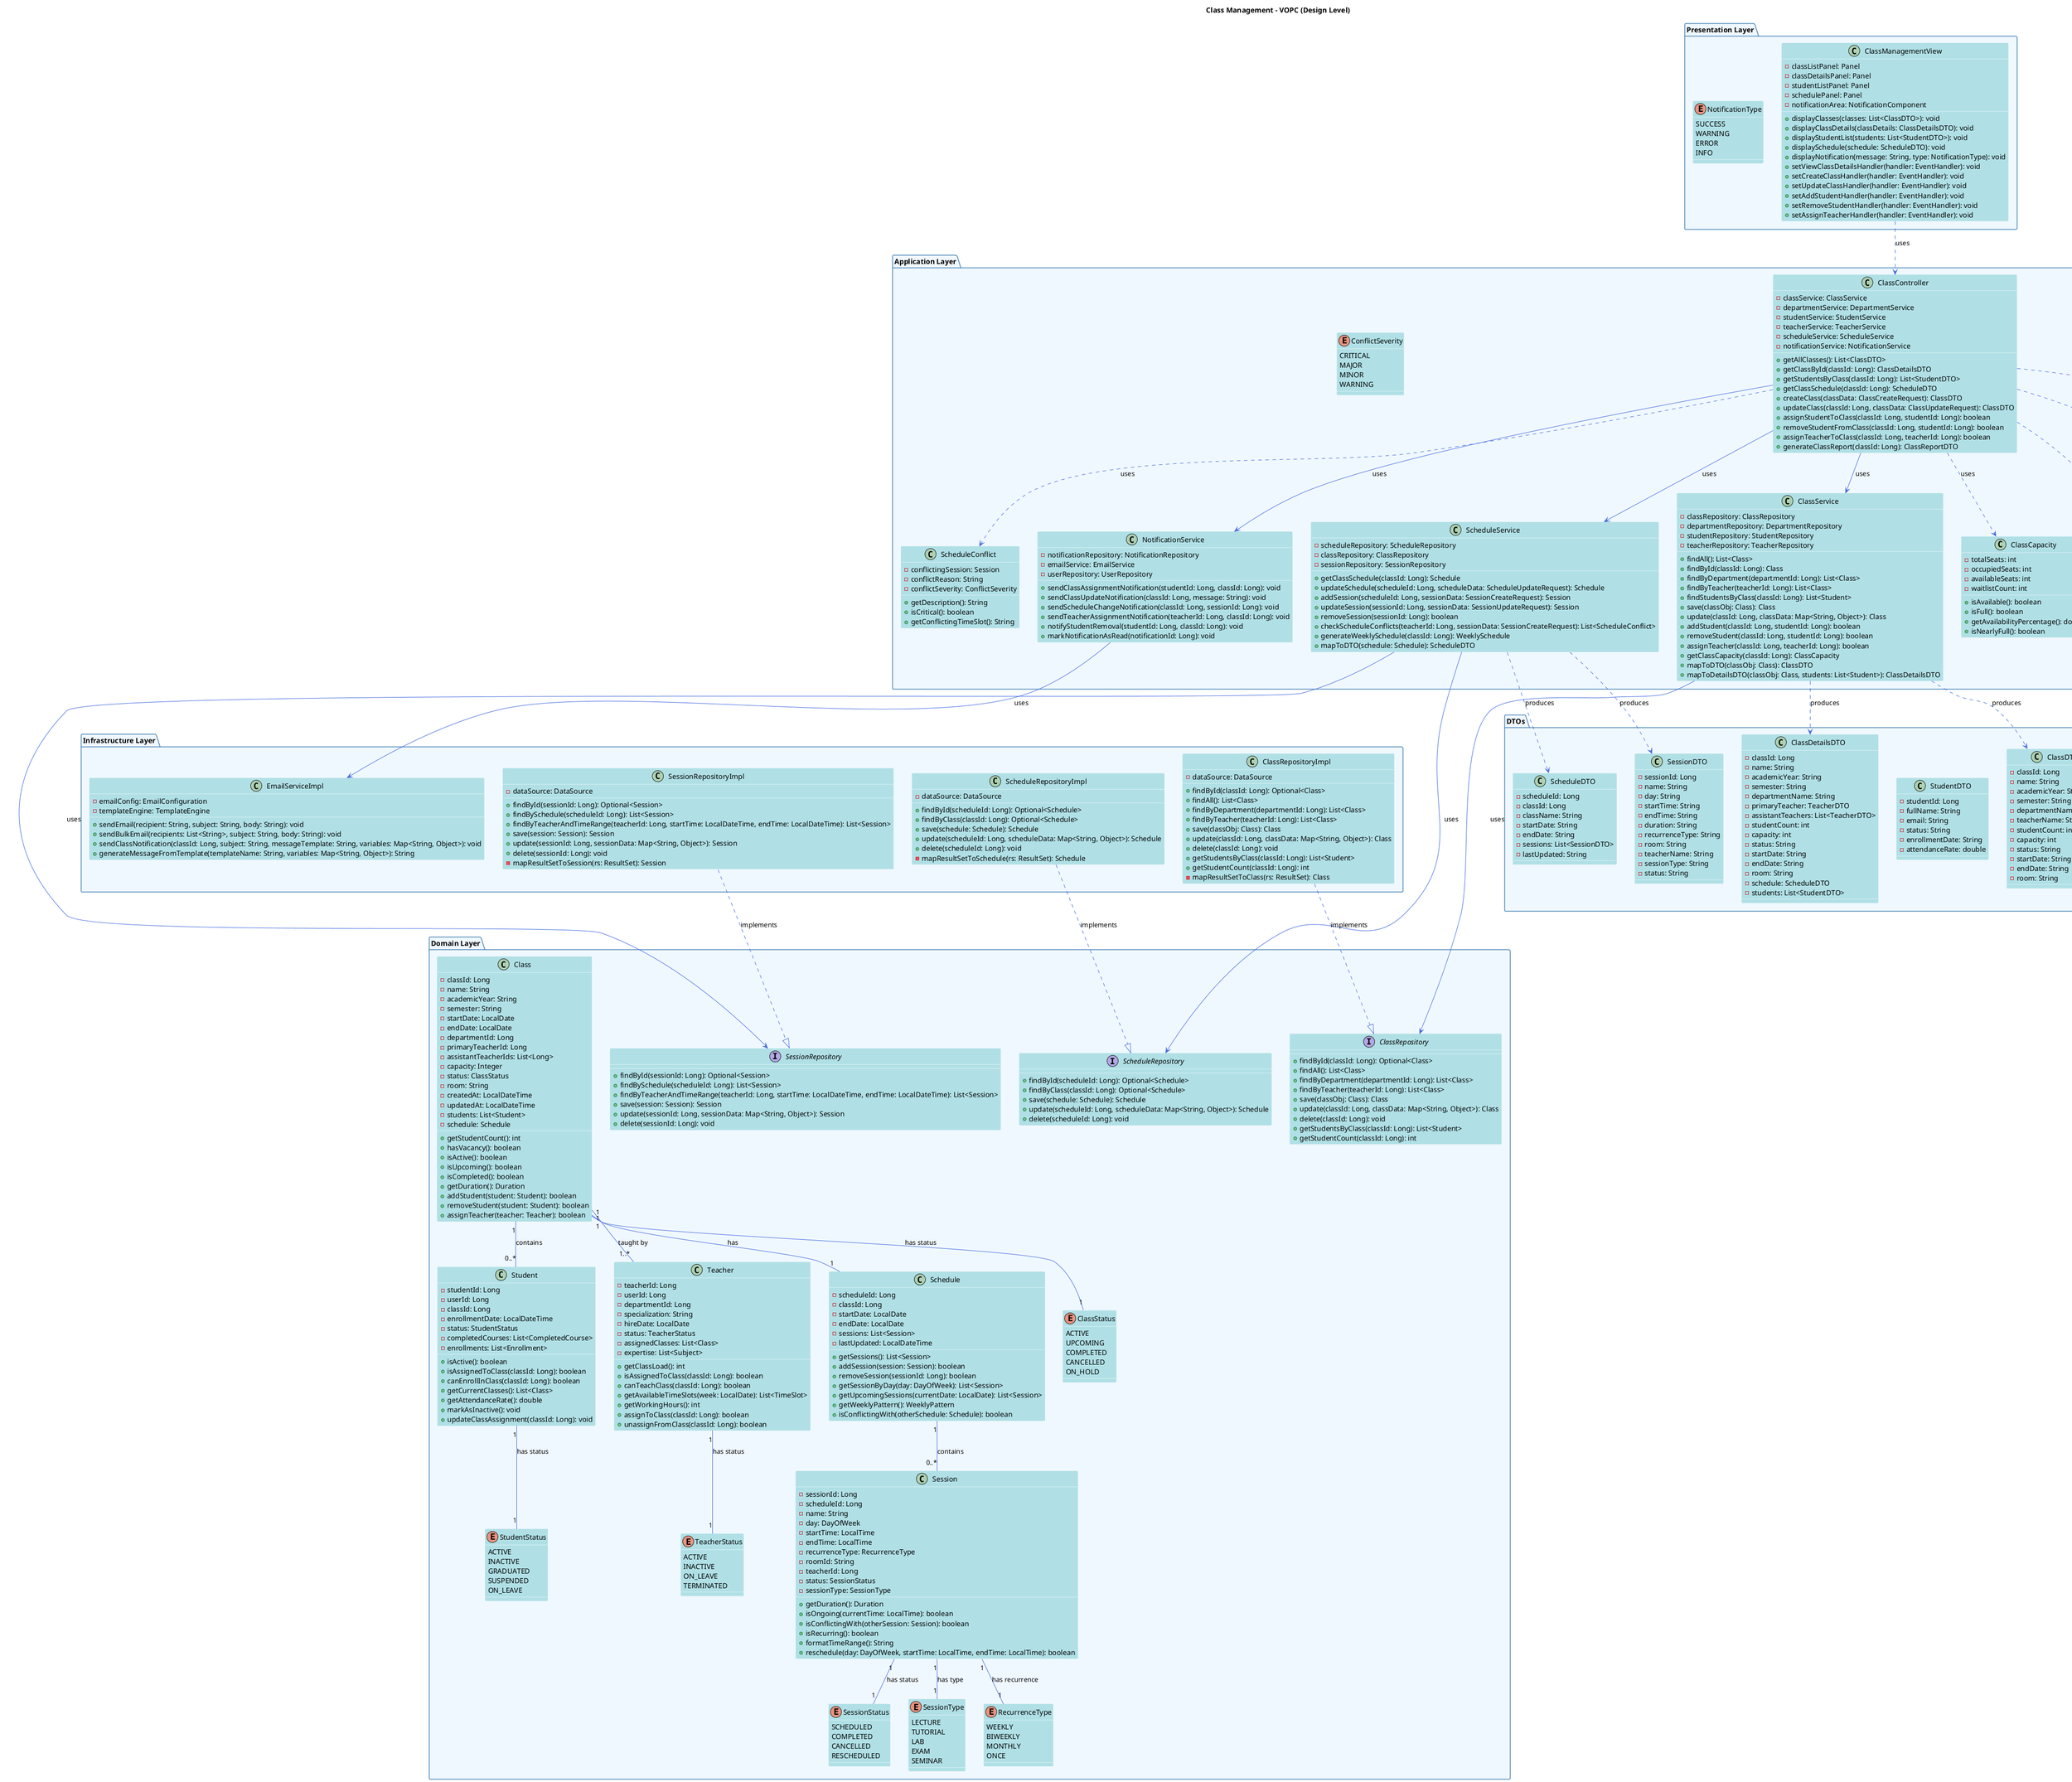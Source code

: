 @startuml
title Class Management - VOPC (Design Level)

skinparam class {
  BackgroundColor PowderBlue
  ArrowColor RoyalBlue
  BorderColor NavyBlue
}

skinparam package {
  BackgroundColor AliceBlue
  BorderColor SteelBlue
}

package "Presentation Layer" {
  class "ClassManagementView" as CMV {
    - classListPanel: Panel
    - classDetailsPanel: Panel
    - studentListPanel: Panel
    - schedulePanel: Panel
    - notificationArea: NotificationComponent
    + displayClasses(classes: List<ClassDTO>): void
    + displayClassDetails(classDetails: ClassDetailsDTO): void
    + displayStudentList(students: List<StudentDTO>): void
    + displaySchedule(schedule: ScheduleDTO): void
    + displayNotification(message: String, type: NotificationType): void
    + setViewClassDetailsHandler(handler: EventHandler): void
    + setCreateClassHandler(handler: EventHandler): void
    + setUpdateClassHandler(handler: EventHandler): void
    + setAddStudentHandler(handler: EventHandler): void
    + setRemoveStudentHandler(handler: EventHandler): void
    + setAssignTeacherHandler(handler: EventHandler): void
  }
  
  enum "NotificationType" as NT {
    SUCCESS
    WARNING
    ERROR
    INFO
  }
}

package "Application Layer" {
  class "ClassController" as CC {
    - classService: ClassService
    - departmentService: DepartmentService
    - studentService: StudentService
    - teacherService: TeacherService
    - scheduleService: ScheduleService
    - notificationService: NotificationService
    + getAllClasses(): List<ClassDTO>
    + getClassById(classId: Long): ClassDetailsDTO
    + getStudentsByClass(classId: Long): List<StudentDTO>
    + getClassSchedule(classId: Long): ScheduleDTO
    + createClass(classData: ClassCreateRequest): ClassDTO
    + updateClass(classId: Long, classData: ClassUpdateRequest): ClassDTO
    + assignStudentToClass(classId: Long, studentId: Long): boolean
    + removeStudentFromClass(classId: Long, studentId: Long): boolean
    + assignTeacherToClass(classId: Long, teacherId: Long): boolean
    + generateClassReport(classId: Long): ClassReportDTO
  }
  
  class "ClassService" as CS {
    - classRepository: ClassRepository
    - departmentRepository: DepartmentRepository
    - studentRepository: StudentRepository
    - teacherRepository: TeacherRepository
    + findAll(): List<Class>
    + findById(classId: Long): Class
    + findByDepartment(departmentId: Long): List<Class>
    + findByTeacher(teacherId: Long): List<Class>
    + findStudentsByClass(classId: Long): List<Student>
    + save(classObj: Class): Class
    + update(classId: Long, classData: Map<String, Object>): Class
    + addStudent(classId: Long, studentId: Long): boolean
    + removeStudent(classId: Long, studentId: Long): boolean
    + assignTeacher(classId: Long, teacherId: Long): boolean
    + getClassCapacity(classId: Long): ClassCapacity
    + mapToDTO(classObj: Class): ClassDTO
    + mapToDetailsDTO(classObj: Class, students: List<Student>): ClassDetailsDTO
  }
  
  class "ScheduleService" as SS {
    - scheduleRepository: ScheduleRepository
    - classRepository: ClassRepository
    - sessionRepository: SessionRepository
    + getClassSchedule(classId: Long): Schedule
    + updateSchedule(scheduleId: Long, scheduleData: ScheduleUpdateRequest): Schedule
    + addSession(scheduleId: Long, sessionData: SessionCreateRequest): Session
    + updateSession(sessionId: Long, sessionData: SessionUpdateRequest): Session
    + removeSession(sessionId: Long): boolean
    + checkScheduleConflicts(teacherId: Long, sessionData: SessionCreateRequest): List<ScheduleConflict>
    + generateWeeklySchedule(classId: Long): WeeklySchedule
    + mapToDTO(schedule: Schedule): ScheduleDTO
  }
  
  class "NotificationService" as NS {
    - notificationRepository: NotificationRepository
    - emailService: EmailService
    - userRepository: UserRepository
    + sendClassAssignmentNotification(studentId: Long, classId: Long): void
    + sendClassUpdateNotification(classId: Long, message: String): void
    + sendScheduleChangeNotification(classId: Long, sessionId: Long): void
    + sendTeacherAssignmentNotification(teacherId: Long, classId: Long): void
    + notifyStudentRemoval(studentId: Long, classId: Long): void
    + markNotificationAsRead(notificationId: Long): void
  }
  
  class "ClassCapacity" as CCP {
    - totalSeats: int
    - occupiedSeats: int
    - availableSeats: int
    - waitlistCount: int
    + isAvailable(): boolean
    + isFull(): boolean
    + getAvailabilityPercentage(): double
    + isNearlyFull(): boolean
  }
  
  class "ScheduleConflict" as SCF {
    - conflictingSession: Session
    - conflictReason: String
    - conflictSeverity: ConflictSeverity
    + getDescription(): String
    + isCritical(): boolean
    + getConflictingTimeSlot(): String
  }
  
  enum "ConflictSeverity" as CS1 {
    CRITICAL
    MAJOR
    MINOR
    WARNING
  }
}

package "Domain Layer" {
  interface "ClassRepository" as CR {
    + findById(classId: Long): Optional<Class>
    + findAll(): List<Class>
    + findByDepartment(departmentId: Long): List<Class>
    + findByTeacher(teacherId: Long): List<Class>
    + save(classObj: Class): Class
    + update(classId: Long, classData: Map<String, Object>): Class
    + delete(classId: Long): void
    + getStudentsByClass(classId: Long): List<Student>
    + getStudentCount(classId: Long): int
  }
  
  interface "ScheduleRepository" as SR {
    + findById(scheduleId: Long): Optional<Schedule>
    + findByClass(classId: Long): Optional<Schedule>
    + save(schedule: Schedule): Schedule
    + update(scheduleId: Long, scheduleData: Map<String, Object>): Schedule
    + delete(scheduleId: Long): void
  }
  
  interface "SessionRepository" as SSR {
    + findById(sessionId: Long): Optional<Session>
    + findBySchedule(scheduleId: Long): List<Session>
    + findByTeacherAndTimeRange(teacherId: Long, startTime: LocalDateTime, endTime: LocalDateTime): List<Session>
    + save(session: Session): Session
    + update(sessionId: Long, sessionData: Map<String, Object>): Session
    + delete(sessionId: Long): void
  }
  
  class "Class" as CL {
    - classId: Long
    - name: String
    - academicYear: String
    - semester: String
    - startDate: LocalDate
    - endDate: LocalDate
    - departmentId: Long
    - primaryTeacherId: Long
    - assistantTeacherIds: List<Long>
    - capacity: Integer
    - status: ClassStatus
    - room: String
    - createdAt: LocalDateTime
    - updatedAt: LocalDateTime
    - students: List<Student>
    - schedule: Schedule
    + getStudentCount(): int
    + hasVacancy(): boolean
    + isActive(): boolean
    + isUpcoming(): boolean
    + isCompleted(): boolean
    + getDuration(): Duration
    + addStudent(student: Student): boolean
    + removeStudent(student: Student): boolean
    + assignTeacher(teacher: Teacher): boolean
  }
  
  class "Student" as S {
    - studentId: Long
    - userId: Long
    - classId: Long
    - enrollmentDate: LocalDateTime
    - status: StudentStatus
    - completedCourses: List<CompletedCourse>
    - enrollments: List<Enrollment>
    + isActive(): boolean
    + isAssignedToClass(classId: Long): boolean
    + canEnrollInClass(classId: Long): boolean
    + getCurrentClasses(): List<Class>
    + getAttendanceRate(): double
    + markAsInactive(): void
    + updateClassAssignment(classId: Long): void
  }
  
  class "Teacher" as T {
    - teacherId: Long
    - userId: Long
    - departmentId: Long
    - specialization: String
    - hireDate: LocalDate
    - status: TeacherStatus
    - assignedClasses: List<Class>
    - expertise: List<Subject>
    + getClassLoad(): int
    + isAssignedToClass(classId: Long): boolean
    + canTeachClass(classId: Long): boolean
    + getAvailableTimeSlots(week: LocalDate): List<TimeSlot>
    + getWorkingHours(): int
    + assignToClass(classId: Long): boolean
    + unassignFromClass(classId: Long): boolean
  }
  
  class "Schedule" as SCH {
    - scheduleId: Long
    - classId: Long
    - startDate: LocalDate
    - endDate: LocalDate
    - sessions: List<Session>
    - lastUpdated: LocalDateTime
    + getSessions(): List<Session>
    + addSession(session: Session): boolean
    + removeSession(sessionId: Long): boolean
    + getSessionByDay(day: DayOfWeek): List<Session>
    + getUpcomingSessions(currentDate: LocalDate): List<Session>
    + getWeeklyPattern(): WeeklyPattern
    + isConflictingWith(otherSchedule: Schedule): boolean
  }
  
  class "Session" as SES {
    - sessionId: Long
    - scheduleId: Long
    - name: String
    - day: DayOfWeek
    - startTime: LocalTime
    - endTime: LocalTime
    - recurrenceType: RecurrenceType
    - roomId: String
    - teacherId: Long
    - status: SessionStatus
    - sessionType: SessionType
    + getDuration(): Duration
    + isOngoing(currentTime: LocalTime): boolean
    + isConflictingWith(otherSession: Session): boolean
    + isRecurring(): boolean
    + formatTimeRange(): String
    + reschedule(day: DayOfWeek, startTime: LocalTime, endTime: LocalTime): boolean
  }
  
  enum "ClassStatus" as CS2 {
    ACTIVE
    UPCOMING
    COMPLETED
    CANCELLED
    ON_HOLD
  }
  
  enum "StudentStatus" as SS1 {
    ACTIVE
    INACTIVE
    GRADUATED
    SUSPENDED
    ON_LEAVE
  }
  
  enum "TeacherStatus" as TS {
    ACTIVE
    INACTIVE
    ON_LEAVE
    TERMINATED
  }
  
  enum "SessionStatus" as SS2 {
    SCHEDULED
    COMPLETED
    CANCELLED
    RESCHEDULED
  }
  
  enum "SessionType" as SES1 {
    LECTURE
    TUTORIAL
    LAB
    EXAM
    SEMINAR
  }
  
  enum "RecurrenceType" as RT {
    WEEKLY
    BIWEEKLY
    MONTHLY
    ONCE
  }
}

package "Infrastructure Layer" {
  class "ClassRepositoryImpl" as CRI {
    - dataSource: DataSource
    + findById(classId: Long): Optional<Class>
    + findAll(): List<Class>
    + findByDepartment(departmentId: Long): List<Class>
    + findByTeacher(teacherId: Long): List<Class>
    + save(classObj: Class): Class
    + update(classId: Long, classData: Map<String, Object>): Class
    + delete(classId: Long): void
    + getStudentsByClass(classId: Long): List<Student>
    + getStudentCount(classId: Long): int
    - mapResultSetToClass(rs: ResultSet): Class
  }
  
  class "ScheduleRepositoryImpl" as SRI {
    - dataSource: DataSource
    + findById(scheduleId: Long): Optional<Schedule>
    + findByClass(classId: Long): Optional<Schedule>
    + save(schedule: Schedule): Schedule
    + update(scheduleId: Long, scheduleData: Map<String, Object>): Schedule
    + delete(scheduleId: Long): void
    - mapResultSetToSchedule(rs: ResultSet): Schedule
  }
  
  class "SessionRepositoryImpl" as SSRI {
    - dataSource: DataSource
    + findById(sessionId: Long): Optional<Session>
    + findBySchedule(scheduleId: Long): List<Session>
    + findByTeacherAndTimeRange(teacherId: Long, startTime: LocalDateTime, endTime: LocalDateTime): List<Session>
    + save(session: Session): Session
    + update(sessionId: Long, sessionData: Map<String, Object>): Session
    + delete(sessionId: Long): void
    - mapResultSetToSession(rs: ResultSet): Session
  }
  
  class "EmailServiceImpl" as ESI {
    - emailConfig: EmailConfiguration
    - templateEngine: TemplateEngine
    + sendEmail(recipient: String, subject: String, body: String): void
    + sendBulkEmail(recipients: List<String>, subject: String, body: String): void
    + sendClassNotification(classId: Long, subject: String, messageTemplate: String, variables: Map<String, Object>): void
    + generateMessageFromTemplate(templateName: String, variables: Map<String, Object>): String
  }
}

' DTOs
package "DTOs" {
  class "ClassDTO" as CDTO {
    - classId: Long
    - name: String
    - academicYear: String
    - semester: String
    - departmentName: String
    - teacherName: String
    - studentCount: int
    - capacity: int
    - status: String
    - startDate: String
    - endDate: String
    - room: String
  }
  
  class "ClassDetailsDTO" as CDDTO {
    - classId: Long
    - name: String
    - academicYear: String
    - semester: String
    - departmentName: String
    - primaryTeacher: TeacherDTO
    - assistantTeachers: List<TeacherDTO>
    - studentCount: int
    - capacity: int
    - status: String
    - startDate: String
    - endDate: String
    - room: String
    - schedule: ScheduleDTO
    - students: List<StudentDTO>
  }
  
  class "ScheduleDTO" as SDTO {
    - scheduleId: Long
    - classId: Long
    - className: String
    - startDate: String
    - endDate: String
    - sessions: List<SessionDTO>
    - lastUpdated: String
  }
  
  class "SessionDTO" as SESDTO {
    - sessionId: Long
    - name: String
    - day: String
    - startTime: String
    - endTime: String
    - duration: String
    - recurrenceType: String
    - room: String
    - teacherName: String
    - sessionType: String
    - status: String
  }

  class "StudentDTO" as STDTO {
    - studentId: Long
    - fullName: String
    - email: String
    - status: String
    - enrollmentDate: String
    - attendanceRate: double
  }
  
  class "ClassReportDTO" as CRDTO {
    - classId: Long
    - className: String
    - academicProgress: double
    - averageAttendance: double
    - studentPerformance: Map<String, Double>
    - courseCompletion: Map<String, Double>
    - activeStudentCount: int
    - inactiveStudentCount: int
    - teacherAssessment: String
  }
  
  class "ClassCreateRequest" as CCR {
    - name: String
    - academicYear: String
    - semester: String
    - startDate: String
    - endDate: String
    - departmentId: Long
    - primaryTeacherId: Long
    - assistantTeacherIds: List<Long>
    - capacity: Integer
    - room: String
  }
  
  class "ClassUpdateRequest" as CUR {
    - name: String
    - startDate: String
    - endDate: String
    - primaryTeacherId: Long
    - assistantTeacherIds: List<Long>
    - capacity: Integer
    - status: String
    - room: String
  }
}

' Relationships
CMV ..> CC : uses
CC --> CS : uses
CC --> SS : uses
CC --> NS : uses
CS --> CR : uses
SS --> SR : uses
SS --> SSR : uses
NS --> ESI : uses
CRI ..|> CR : implements
SRI ..|> SR : implements
SSRI ..|> SSR : implements
CC ..> CCP : uses
CC ..> SCF : uses
CL "1" -- "0..*" S : contains
CL "1" -- "1..*" T : taught by
CL "1" -- "1" SCH : has
SCH "1" -- "0..*" SES : contains
CL "1" -- "1" CS2 : has status
S "1" -- "1" SS1 : has status
T "1" -- "1" TS : has status
SES "1" -- "1" SS2 : has status
SES "1" -- "1" SES1 : has type
SES "1" -- "1" RT : has recurrence
CS ..> CDTO : produces
CS ..> CDDTO : produces
SS ..> SDTO : produces
SS ..> SESDTO : produces
CC ..> CCR : consumes
CC ..> CUR : consumes
CC ..> CRDTO : produces

@enduml 